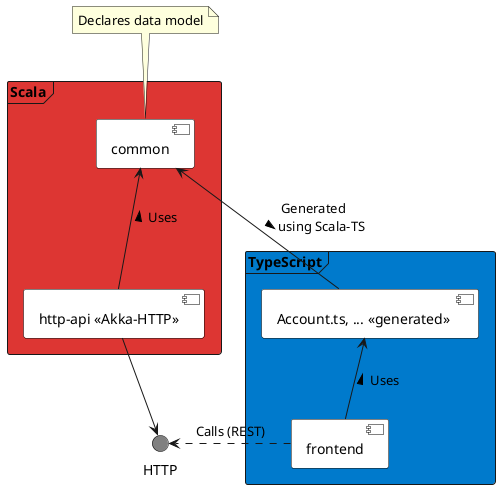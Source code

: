 @startuml
skinparam interface {
  backgroundColor gray
  borderColor black
}

skinparam component {
  BorderColor black
  BackgroundColor white
}

frame "Scala" #dd3633 {
  [common]
  [http-api << Akka-HTTP >>] as api
}

frame "TypeScript" #007acc {
  [frontend]
  [Account.ts, ... << generated >> ] as modelts
}

note top of common : Declares data model

api -up-> common : Uses >
api -down-> HTTP
modelts -up-> common : Generated \nusing Scala-TS >
frontend -up-> modelts : Uses >
frontend ..right..> HTTP : Calls (REST)
@enduml
